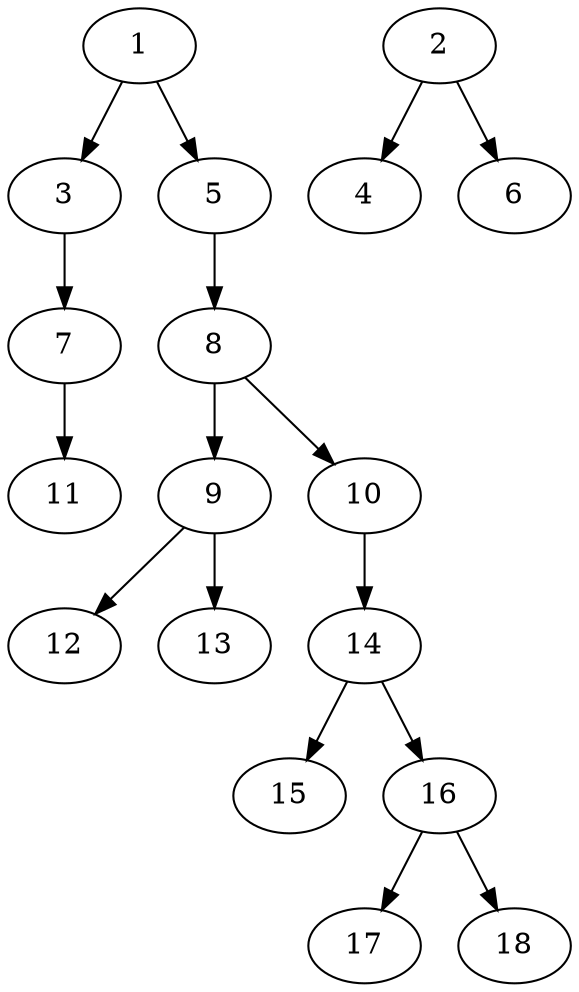 // DAG (tier=1-easy, mode=data, n=18, ccr=0.310, fat=0.429, density=0.211, regular=0.644, jump=0.052, mindata=1048576, maxdata=8388608)
// DAG automatically generated by daggen at Sun Aug 24 16:33:33 2025
// /home/ermia/Project/Environments/daggen/bin/daggen --dot --ccr 0.310 --fat 0.429 --regular 0.644 --density 0.211 --jump 0.052 --mindata 1048576 --maxdata 8388608 -n 18 
digraph G {
  1 [size="157344226524056", alpha="0.13", expect_size="78672113262028"]
  1 -> 3 [size ="18126943027200"]
  1 -> 5 [size ="18126943027200"]
  2 [size="333908725989376000000", alpha="0.18", expect_size="166954362994688000000"]
  2 -> 4 [size ="385042350080000"]
  2 -> 6 [size ="385042350080000"]
  3 [size="2171774002812318", alpha="0.13", expect_size="1085887001406159"]
  3 -> 7 [size ="80406619619328"]
  4 [size="89730550000361930752", alpha="0.20", expect_size="44865275000180965376"]
  5 [size="8654520296931328000", alpha="0.15", expect_size="4327260148465664000"]
  5 -> 8 [size ="33722413875200"]
  6 [size="2002968081999069184", alpha="0.18", expect_size="1001484040999534592"]
  7 [size="313258487252151616", alpha="0.05", expect_size="156629243626075808"]
  7 -> 11 [size ="319138081800192"]
  8 [size="572534644346135248896", alpha="0.01", expect_size="286267322173067624448"]
  8 -> 9 [size ="551600309403648"]
  8 -> 10 [size ="551600309403648"]
  9 [size="415463824016046336", alpha="0.11", expect_size="207731912008023168"]
  9 -> 12 [size ="347797735866368"]
  9 -> 13 [size ="347797735866368"]
  10 [size="460088205202063097856", alpha="0.04", expect_size="230044102601031548928"]
  10 -> 14 [size ="476779294752768"]
  11 [size="4786940459428079", alpha="0.01", expect_size="2393470229714039"]
  12 [size="99089330457926434816", alpha="0.12", expect_size="49544665228963217408"]
  13 [size="12647177016135750", alpha="0.15", expect_size="6323588508067875"]
  14 [size="2566221219309289472", alpha="0.15", expect_size="1283110609654644736"]
  14 -> 15 [size ="14995215613952"]
  14 -> 16 [size ="14995215613952"]
  15 [size="389851477887676317696", alpha="0.17", expect_size="194925738943838158848"]
  16 [size="327733997820154048", alpha="0.10", expect_size="163866998910077024"]
  16 -> 17 [size ="337291507662848"]
  16 -> 18 [size ="337291507662848"]
  17 [size="8864727726443671", alpha="0.10", expect_size="4432363863221835"]
  18 [size="15067212653074190", alpha="0.08", expect_size="7533606326537095"]
}